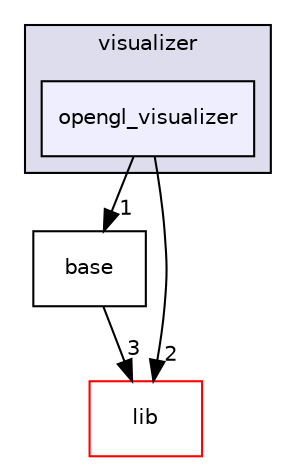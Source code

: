 digraph "modules/perception/obstacle/lidar/visualizer/opengl_visualizer" {
  compound=true
  node [ fontsize="10", fontname="Helvetica"];
  edge [ labelfontsize="10", labelfontname="Helvetica"];
  subgraph clusterdir_0d68ce2da0aaab74b1129e6a2ab27397 {
    graph [ bgcolor="#ddddee", pencolor="black", label="visualizer" fontname="Helvetica", fontsize="10", URL="dir_0d68ce2da0aaab74b1129e6a2ab27397.html"]
  dir_1f592048af5503ca2282e2594b569afa [shape=box, label="opengl_visualizer", style="filled", fillcolor="#eeeeff", pencolor="black", URL="dir_1f592048af5503ca2282e2594b569afa.html"];
  }
  dir_3220e30e13cded4e45f58b87a1a3558a [shape=box label="base" URL="dir_3220e30e13cded4e45f58b87a1a3558a.html"];
  dir_4c1a26545ee9c743bf92254028874005 [shape=box label="lib" fillcolor="white" style="filled" color="red" URL="dir_4c1a26545ee9c743bf92254028874005.html"];
  dir_1f592048af5503ca2282e2594b569afa->dir_3220e30e13cded4e45f58b87a1a3558a [headlabel="1", labeldistance=1.5 headhref="dir_000162_000037.html"];
  dir_1f592048af5503ca2282e2594b569afa->dir_4c1a26545ee9c743bf92254028874005 [headlabel="2", labeldistance=1.5 headhref="dir_000162_000145.html"];
  dir_3220e30e13cded4e45f58b87a1a3558a->dir_4c1a26545ee9c743bf92254028874005 [headlabel="3", labeldistance=1.5 headhref="dir_000037_000145.html"];
}
